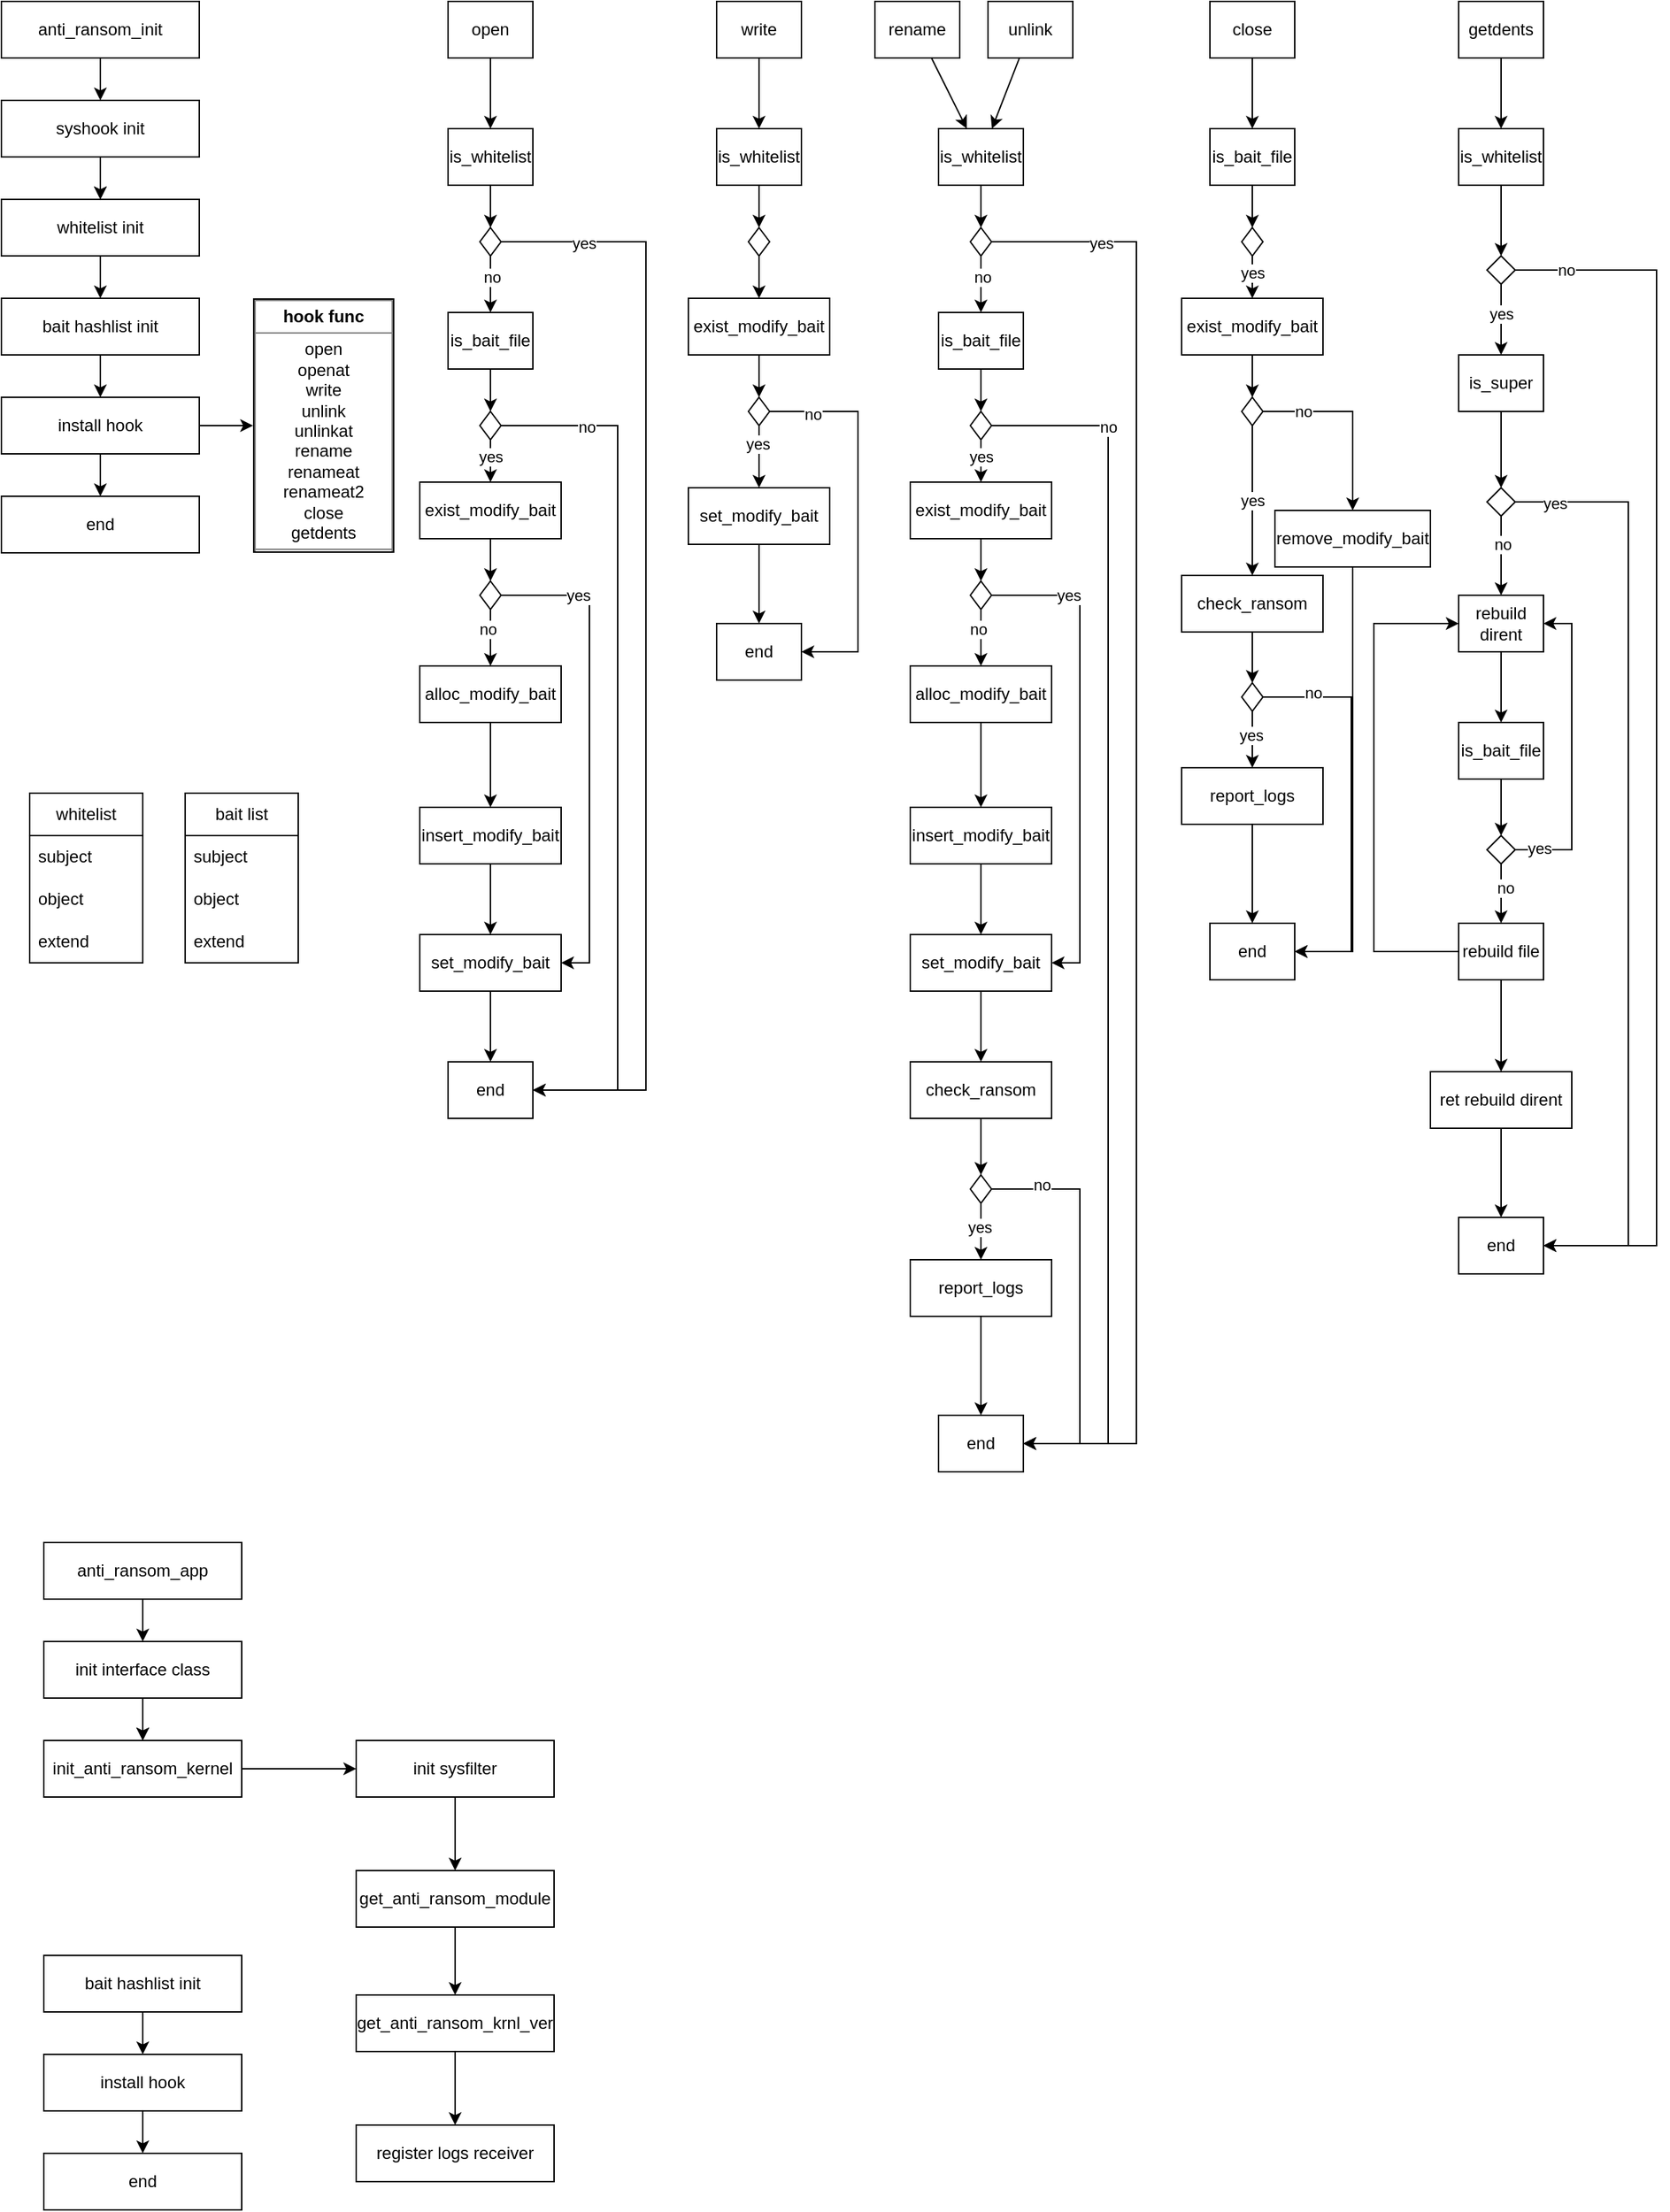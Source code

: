 <mxfile version="23.1.5" type="github">
  <diagram id="prtHgNgQTEPvFCAcTncT" name="Page-1">
    <mxGraphModel dx="640" dy="743" grid="1" gridSize="10" guides="1" tooltips="1" connect="1" arrows="1" fold="1" page="1" pageScale="1" pageWidth="1169" pageHeight="827" background="none" math="0" shadow="0">
      <root>
        <mxCell id="0" />
        <mxCell id="1" parent="0" />
        <mxCell id="Nv_zGMJmzMav14E17f1a-2" value="whitelist" style="swimlane;fontStyle=0;childLayout=stackLayout;horizontal=1;startSize=30;horizontalStack=0;resizeParent=1;resizeParentMax=0;resizeLast=0;collapsible=1;marginBottom=0;whiteSpace=wrap;html=1;" parent="1" vertex="1">
          <mxGeometry x="39" y="590" width="80" height="120" as="geometry" />
        </mxCell>
        <mxCell id="Nv_zGMJmzMav14E17f1a-3" value="subject" style="text;strokeColor=none;fillColor=none;align=left;verticalAlign=middle;spacingLeft=4;spacingRight=4;overflow=hidden;points=[[0,0.5],[1,0.5]];portConstraint=eastwest;rotatable=0;whiteSpace=wrap;html=1;" parent="Nv_zGMJmzMav14E17f1a-2" vertex="1">
          <mxGeometry y="30" width="80" height="30" as="geometry" />
        </mxCell>
        <mxCell id="Nv_zGMJmzMav14E17f1a-4" value="object" style="text;strokeColor=none;fillColor=none;align=left;verticalAlign=middle;spacingLeft=4;spacingRight=4;overflow=hidden;points=[[0,0.5],[1,0.5]];portConstraint=eastwest;rotatable=0;whiteSpace=wrap;html=1;" parent="Nv_zGMJmzMav14E17f1a-2" vertex="1">
          <mxGeometry y="60" width="80" height="30" as="geometry" />
        </mxCell>
        <mxCell id="Nv_zGMJmzMav14E17f1a-5" value="extend" style="text;strokeColor=none;fillColor=none;align=left;verticalAlign=middle;spacingLeft=4;spacingRight=4;overflow=hidden;points=[[0,0.5],[1,0.5]];portConstraint=eastwest;rotatable=0;whiteSpace=wrap;html=1;" parent="Nv_zGMJmzMav14E17f1a-2" vertex="1">
          <mxGeometry y="90" width="80" height="30" as="geometry" />
        </mxCell>
        <mxCell id="Nv_zGMJmzMav14E17f1a-29" value="" style="edgeStyle=orthogonalEdgeStyle;rounded=0;orthogonalLoop=1;jettySize=auto;html=1;" parent="1" source="Nv_zGMJmzMav14E17f1a-17" target="Nv_zGMJmzMav14E17f1a-18" edge="1">
          <mxGeometry relative="1" as="geometry" />
        </mxCell>
        <mxCell id="Nv_zGMJmzMav14E17f1a-6" value="anti_ransom_init" style="rounded=0;whiteSpace=wrap;html=1;" parent="1" vertex="1">
          <mxGeometry x="19" y="30" width="140" height="40" as="geometry" />
        </mxCell>
        <mxCell id="Nv_zGMJmzMav14E17f1a-16" value="" style="edgeStyle=orthogonalEdgeStyle;rounded=0;orthogonalLoop=1;jettySize=auto;html=1;exitX=0.5;exitY=1;exitDx=0;exitDy=0;" parent="1" source="Nv_zGMJmzMav14E17f1a-18" target="Nv_zGMJmzMav14E17f1a-15" edge="1">
          <mxGeometry relative="1" as="geometry">
            <mxPoint x="89" y="230" as="sourcePoint" />
            <mxPoint x="89" y="300" as="targetPoint" />
            <Array as="points" />
          </mxGeometry>
        </mxCell>
        <mxCell id="Nv_zGMJmzMav14E17f1a-25" value="" style="edgeStyle=orthogonalEdgeStyle;rounded=0;orthogonalLoop=1;jettySize=auto;html=1;" parent="1" source="Nv_zGMJmzMav14E17f1a-15" target="Nv_zGMJmzMav14E17f1a-24" edge="1">
          <mxGeometry relative="1" as="geometry" />
        </mxCell>
        <mxCell id="Nv_zGMJmzMav14E17f1a-15" value="bait hashlist init" style="rounded=0;whiteSpace=wrap;html=1;" parent="1" vertex="1">
          <mxGeometry x="19" y="240" width="140" height="40" as="geometry" />
        </mxCell>
        <mxCell id="Nv_zGMJmzMav14E17f1a-27" value="" style="edgeStyle=orthogonalEdgeStyle;rounded=0;orthogonalLoop=1;jettySize=auto;html=1;" parent="1" source="Nv_zGMJmzMav14E17f1a-17" target="Nv_zGMJmzMav14E17f1a-18" edge="1">
          <mxGeometry relative="1" as="geometry" />
        </mxCell>
        <mxCell id="Nv_zGMJmzMav14E17f1a-18" value="whitelist init" style="rounded=0;whiteSpace=wrap;html=1;" parent="1" vertex="1">
          <mxGeometry x="19" y="170" width="140" height="40" as="geometry" />
        </mxCell>
        <mxCell id="Nv_zGMJmzMav14E17f1a-19" value="end" style="rounded=0;whiteSpace=wrap;html=1;" parent="1" vertex="1">
          <mxGeometry x="19" y="380" width="140" height="40" as="geometry" />
        </mxCell>
        <mxCell id="Nv_zGMJmzMav14E17f1a-31" value="" style="edgeStyle=orthogonalEdgeStyle;rounded=0;orthogonalLoop=1;jettySize=auto;html=1;" parent="1" source="Nv_zGMJmzMav14E17f1a-24" target="Nv_zGMJmzMav14E17f1a-19" edge="1">
          <mxGeometry relative="1" as="geometry" />
        </mxCell>
        <mxCell id="Nv_zGMJmzMav14E17f1a-51" value="" style="edgeStyle=orthogonalEdgeStyle;rounded=0;orthogonalLoop=1;jettySize=auto;html=1;" parent="1" source="Nv_zGMJmzMav14E17f1a-24" target="Nv_zGMJmzMav14E17f1a-47" edge="1">
          <mxGeometry relative="1" as="geometry" />
        </mxCell>
        <mxCell id="Nv_zGMJmzMav14E17f1a-24" value="install hook" style="rounded=0;whiteSpace=wrap;html=1;" parent="1" vertex="1">
          <mxGeometry x="19" y="310" width="140" height="40" as="geometry" />
        </mxCell>
        <mxCell id="Nv_zGMJmzMav14E17f1a-30" value="" style="edgeStyle=orthogonalEdgeStyle;rounded=0;orthogonalLoop=1;jettySize=auto;html=1;" parent="1" source="Nv_zGMJmzMav14E17f1a-6" target="Nv_zGMJmzMav14E17f1a-17" edge="1">
          <mxGeometry relative="1" as="geometry">
            <mxPoint x="89" y="70" as="sourcePoint" />
            <mxPoint x="89" y="170" as="targetPoint" />
          </mxGeometry>
        </mxCell>
        <mxCell id="Nv_zGMJmzMav14E17f1a-17" value="syshook init" style="rounded=0;whiteSpace=wrap;html=1;" parent="1" vertex="1">
          <mxGeometry x="19" y="100" width="140" height="40" as="geometry" />
        </mxCell>
        <mxCell id="Nv_zGMJmzMav14E17f1a-47" value="&lt;table border=&quot;1&quot; width=&quot;100%&quot; height=&quot;100%&quot; cellpadding=&quot;4&quot; style=&quot;width:100%;height:100%;border-collapse:collapse;&quot;&gt;&lt;tbody&gt;&lt;tr&gt;&lt;th align=&quot;center&quot;&gt;&lt;b&gt;hook func&lt;/b&gt;&lt;/th&gt;&lt;/tr&gt;&lt;tr&gt;&lt;td align=&quot;center&quot;&gt;open&lt;br&gt;openat&lt;br&gt;write&lt;br&gt;unlink&lt;br&gt;unlinkat&lt;br&gt;rename&lt;br&gt;renameat&lt;br&gt;renameat2&lt;br&gt;close&lt;br&gt;getdents&lt;/td&gt;&lt;/tr&gt;&lt;tr&gt;&lt;td align=&quot;center&quot;&gt;&lt;br&gt;&lt;/td&gt;&lt;/tr&gt;&lt;/tbody&gt;&lt;/table&gt;" style="text;html=1;whiteSpace=wrap;strokeColor=none;fillColor=none;overflow=fill;labelBorderColor=default;" parent="1" vertex="1">
          <mxGeometry x="197" y="240" width="100" height="180" as="geometry" />
        </mxCell>
        <mxCell id="Nv_zGMJmzMav14E17f1a-54" value="bait list" style="swimlane;fontStyle=0;childLayout=stackLayout;horizontal=1;startSize=30;horizontalStack=0;resizeParent=1;resizeParentMax=0;resizeLast=0;collapsible=1;marginBottom=0;whiteSpace=wrap;html=1;" parent="1" vertex="1">
          <mxGeometry x="149" y="590" width="80" height="120" as="geometry" />
        </mxCell>
        <mxCell id="Nv_zGMJmzMav14E17f1a-55" value="subject" style="text;strokeColor=none;fillColor=none;align=left;verticalAlign=middle;spacingLeft=4;spacingRight=4;overflow=hidden;points=[[0,0.5],[1,0.5]];portConstraint=eastwest;rotatable=0;whiteSpace=wrap;html=1;" parent="Nv_zGMJmzMav14E17f1a-54" vertex="1">
          <mxGeometry y="30" width="80" height="30" as="geometry" />
        </mxCell>
        <mxCell id="Nv_zGMJmzMav14E17f1a-56" value="object" style="text;strokeColor=none;fillColor=none;align=left;verticalAlign=middle;spacingLeft=4;spacingRight=4;overflow=hidden;points=[[0,0.5],[1,0.5]];portConstraint=eastwest;rotatable=0;whiteSpace=wrap;html=1;" parent="Nv_zGMJmzMav14E17f1a-54" vertex="1">
          <mxGeometry y="60" width="80" height="30" as="geometry" />
        </mxCell>
        <mxCell id="Nv_zGMJmzMav14E17f1a-57" value="extend" style="text;strokeColor=none;fillColor=none;align=left;verticalAlign=middle;spacingLeft=4;spacingRight=4;overflow=hidden;points=[[0,0.5],[1,0.5]];portConstraint=eastwest;rotatable=0;whiteSpace=wrap;html=1;" parent="Nv_zGMJmzMav14E17f1a-54" vertex="1">
          <mxGeometry y="90" width="80" height="30" as="geometry" />
        </mxCell>
        <mxCell id="cdsVnlFEJzLSIqNLkMDZ-12" value="" style="rounded=0;orthogonalLoop=1;jettySize=auto;html=1;exitX=0.5;exitY=1;exitDx=0;exitDy=0;entryX=0.5;entryY=0;entryDx=0;entryDy=0;" edge="1" parent="1" source="Nv_zGMJmzMav14E17f1a-58" target="cdsVnlFEJzLSIqNLkMDZ-7">
          <mxGeometry relative="1" as="geometry">
            <mxPoint x="235" y="105" as="sourcePoint" />
            <mxPoint x="285" y="175" as="targetPoint" />
          </mxGeometry>
        </mxCell>
        <mxCell id="Nv_zGMJmzMav14E17f1a-58" value="open" style="rounded=0;whiteSpace=wrap;html=1;" parent="1" vertex="1">
          <mxGeometry x="335" y="30" width="60" height="40" as="geometry" />
        </mxCell>
        <mxCell id="cdsVnlFEJzLSIqNLkMDZ-95" value="" style="rounded=0;orthogonalLoop=1;jettySize=auto;html=1;" edge="1" parent="1" source="cdsVnlFEJzLSIqNLkMDZ-1" target="cdsVnlFEJzLSIqNLkMDZ-68">
          <mxGeometry relative="1" as="geometry" />
        </mxCell>
        <mxCell id="cdsVnlFEJzLSIqNLkMDZ-1" value="rename" style="rounded=0;whiteSpace=wrap;html=1;" vertex="1" parent="1">
          <mxGeometry x="637" y="30" width="60" height="40" as="geometry" />
        </mxCell>
        <mxCell id="cdsVnlFEJzLSIqNLkMDZ-96" value="" style="rounded=0;orthogonalLoop=1;jettySize=auto;html=1;" edge="1" parent="1" source="cdsVnlFEJzLSIqNLkMDZ-2" target="cdsVnlFEJzLSIqNLkMDZ-68">
          <mxGeometry relative="1" as="geometry" />
        </mxCell>
        <mxCell id="cdsVnlFEJzLSIqNLkMDZ-2" value="unlink" style="rounded=0;whiteSpace=wrap;html=1;" vertex="1" parent="1">
          <mxGeometry x="717" y="30" width="60" height="40" as="geometry" />
        </mxCell>
        <mxCell id="cdsVnlFEJzLSIqNLkMDZ-45" value="" style="edgeStyle=orthogonalEdgeStyle;rounded=0;orthogonalLoop=1;jettySize=auto;html=1;" edge="1" parent="1" source="cdsVnlFEJzLSIqNLkMDZ-3" target="cdsVnlFEJzLSIqNLkMDZ-44">
          <mxGeometry relative="1" as="geometry" />
        </mxCell>
        <mxCell id="cdsVnlFEJzLSIqNLkMDZ-3" value="write" style="rounded=0;whiteSpace=wrap;html=1;" vertex="1" parent="1">
          <mxGeometry x="525" y="30" width="60" height="40" as="geometry" />
        </mxCell>
        <mxCell id="cdsVnlFEJzLSIqNLkMDZ-139" value="" style="edgeStyle=orthogonalEdgeStyle;rounded=0;orthogonalLoop=1;jettySize=auto;html=1;" edge="1" parent="1" source="cdsVnlFEJzLSIqNLkMDZ-4" target="cdsVnlFEJzLSIqNLkMDZ-110">
          <mxGeometry relative="1" as="geometry" />
        </mxCell>
        <mxCell id="cdsVnlFEJzLSIqNLkMDZ-4" value="close" style="rounded=0;whiteSpace=wrap;html=1;" vertex="1" parent="1">
          <mxGeometry x="874" y="30" width="60" height="40" as="geometry" />
        </mxCell>
        <mxCell id="cdsVnlFEJzLSIqNLkMDZ-146" value="" style="edgeStyle=orthogonalEdgeStyle;rounded=0;orthogonalLoop=1;jettySize=auto;html=1;" edge="1" parent="1" source="cdsVnlFEJzLSIqNLkMDZ-5" target="cdsVnlFEJzLSIqNLkMDZ-145">
          <mxGeometry relative="1" as="geometry" />
        </mxCell>
        <mxCell id="cdsVnlFEJzLSIqNLkMDZ-5" value="getdents" style="rounded=0;whiteSpace=wrap;html=1;" vertex="1" parent="1">
          <mxGeometry x="1050" y="30" width="60" height="40" as="geometry" />
        </mxCell>
        <mxCell id="cdsVnlFEJzLSIqNLkMDZ-13" value="" style="edgeStyle=orthogonalEdgeStyle;rounded=0;orthogonalLoop=1;jettySize=auto;html=1;" edge="1" parent="1" source="cdsVnlFEJzLSIqNLkMDZ-7" target="cdsVnlFEJzLSIqNLkMDZ-8">
          <mxGeometry relative="1" as="geometry" />
        </mxCell>
        <mxCell id="cdsVnlFEJzLSIqNLkMDZ-7" value="is_whitelist" style="rounded=0;whiteSpace=wrap;html=1;" vertex="1" parent="1">
          <mxGeometry x="335" y="120" width="60" height="40" as="geometry" />
        </mxCell>
        <mxCell id="cdsVnlFEJzLSIqNLkMDZ-15" value="" style="edgeStyle=orthogonalEdgeStyle;rounded=0;orthogonalLoop=1;jettySize=auto;html=1;" edge="1" parent="1" source="cdsVnlFEJzLSIqNLkMDZ-8" target="cdsVnlFEJzLSIqNLkMDZ-14">
          <mxGeometry relative="1" as="geometry" />
        </mxCell>
        <mxCell id="cdsVnlFEJzLSIqNLkMDZ-16" value="no" style="edgeLabel;html=1;align=center;verticalAlign=middle;resizable=0;points=[];" vertex="1" connectable="0" parent="cdsVnlFEJzLSIqNLkMDZ-15">
          <mxGeometry x="-0.24" y="1" relative="1" as="geometry">
            <mxPoint as="offset" />
          </mxGeometry>
        </mxCell>
        <mxCell id="cdsVnlFEJzLSIqNLkMDZ-21" value="" style="edgeStyle=orthogonalEdgeStyle;rounded=0;orthogonalLoop=1;jettySize=auto;html=1;entryX=1;entryY=0.5;entryDx=0;entryDy=0;" edge="1" parent="1" target="cdsVnlFEJzLSIqNLkMDZ-19">
          <mxGeometry relative="1" as="geometry">
            <mxPoint x="372.5" y="200" as="sourcePoint" />
            <mxPoint x="392.5" y="610" as="targetPoint" />
            <Array as="points">
              <mxPoint x="475" y="200" />
              <mxPoint x="475" y="800" />
            </Array>
          </mxGeometry>
        </mxCell>
        <mxCell id="cdsVnlFEJzLSIqNLkMDZ-22" value="yes" style="edgeLabel;html=1;align=center;verticalAlign=middle;resizable=0;points=[];" vertex="1" connectable="0" parent="cdsVnlFEJzLSIqNLkMDZ-21">
          <mxGeometry x="-0.853" y="-1" relative="1" as="geometry">
            <mxPoint x="1" as="offset" />
          </mxGeometry>
        </mxCell>
        <mxCell id="cdsVnlFEJzLSIqNLkMDZ-8" value="" style="rhombus;whiteSpace=wrap;html=1;" vertex="1" parent="1">
          <mxGeometry x="357.5" y="190" width="15" height="20" as="geometry" />
        </mxCell>
        <mxCell id="cdsVnlFEJzLSIqNLkMDZ-24" value="" style="edgeStyle=orthogonalEdgeStyle;rounded=0;orthogonalLoop=1;jettySize=auto;html=1;" edge="1" parent="1" source="cdsVnlFEJzLSIqNLkMDZ-14" target="cdsVnlFEJzLSIqNLkMDZ-23">
          <mxGeometry relative="1" as="geometry" />
        </mxCell>
        <mxCell id="cdsVnlFEJzLSIqNLkMDZ-14" value="is_bait_file" style="rounded=0;whiteSpace=wrap;html=1;" vertex="1" parent="1">
          <mxGeometry x="335" y="250" width="60" height="40" as="geometry" />
        </mxCell>
        <mxCell id="cdsVnlFEJzLSIqNLkMDZ-30" value="" style="edgeStyle=orthogonalEdgeStyle;rounded=0;orthogonalLoop=1;jettySize=auto;html=1;" edge="1" parent="1" source="cdsVnlFEJzLSIqNLkMDZ-17" target="cdsVnlFEJzLSIqNLkMDZ-29">
          <mxGeometry relative="1" as="geometry" />
        </mxCell>
        <mxCell id="cdsVnlFEJzLSIqNLkMDZ-17" value="exist_modify_bait" style="rounded=0;whiteSpace=wrap;html=1;" vertex="1" parent="1">
          <mxGeometry x="315" y="370" width="100" height="40" as="geometry" />
        </mxCell>
        <mxCell id="cdsVnlFEJzLSIqNLkMDZ-37" value="" style="edgeStyle=orthogonalEdgeStyle;rounded=0;orthogonalLoop=1;jettySize=auto;html=1;" edge="1" parent="1" source="cdsVnlFEJzLSIqNLkMDZ-18" target="cdsVnlFEJzLSIqNLkMDZ-36">
          <mxGeometry relative="1" as="geometry" />
        </mxCell>
        <mxCell id="cdsVnlFEJzLSIqNLkMDZ-18" value="alloc_modify_bait" style="rounded=0;whiteSpace=wrap;html=1;" vertex="1" parent="1">
          <mxGeometry x="315" y="500" width="100" height="40" as="geometry" />
        </mxCell>
        <mxCell id="cdsVnlFEJzLSIqNLkMDZ-19" value="end" style="rounded=0;whiteSpace=wrap;html=1;" vertex="1" parent="1">
          <mxGeometry x="335" y="780" width="60" height="40" as="geometry" />
        </mxCell>
        <mxCell id="cdsVnlFEJzLSIqNLkMDZ-25" value="" style="edgeStyle=orthogonalEdgeStyle;rounded=0;orthogonalLoop=1;jettySize=auto;html=1;" edge="1" parent="1" source="cdsVnlFEJzLSIqNLkMDZ-23" target="cdsVnlFEJzLSIqNLkMDZ-17">
          <mxGeometry relative="1" as="geometry" />
        </mxCell>
        <mxCell id="cdsVnlFEJzLSIqNLkMDZ-26" value="yes" style="edgeLabel;html=1;align=center;verticalAlign=middle;resizable=0;points=[];" vertex="1" connectable="0" parent="cdsVnlFEJzLSIqNLkMDZ-25">
          <mxGeometry x="0.28" relative="1" as="geometry">
            <mxPoint as="offset" />
          </mxGeometry>
        </mxCell>
        <mxCell id="cdsVnlFEJzLSIqNLkMDZ-27" style="edgeStyle=orthogonalEdgeStyle;rounded=0;orthogonalLoop=1;jettySize=auto;html=1;entryX=1;entryY=0.5;entryDx=0;entryDy=0;" edge="1" parent="1" source="cdsVnlFEJzLSIqNLkMDZ-23" target="cdsVnlFEJzLSIqNLkMDZ-19">
          <mxGeometry relative="1" as="geometry">
            <mxPoint x="455" y="570" as="targetPoint" />
            <Array as="points">
              <mxPoint x="455" y="330" />
              <mxPoint x="455" y="800" />
            </Array>
          </mxGeometry>
        </mxCell>
        <mxCell id="cdsVnlFEJzLSIqNLkMDZ-28" value="no" style="edgeLabel;html=1;align=center;verticalAlign=middle;resizable=0;points=[];" vertex="1" connectable="0" parent="cdsVnlFEJzLSIqNLkMDZ-27">
          <mxGeometry x="-0.808" y="-1" relative="1" as="geometry">
            <mxPoint x="1" as="offset" />
          </mxGeometry>
        </mxCell>
        <mxCell id="cdsVnlFEJzLSIqNLkMDZ-23" value="" style="rhombus;whiteSpace=wrap;html=1;" vertex="1" parent="1">
          <mxGeometry x="357.5" y="320" width="15" height="20" as="geometry" />
        </mxCell>
        <mxCell id="cdsVnlFEJzLSIqNLkMDZ-31" value="" style="edgeStyle=orthogonalEdgeStyle;rounded=0;orthogonalLoop=1;jettySize=auto;html=1;" edge="1" parent="1" source="cdsVnlFEJzLSIqNLkMDZ-29" target="cdsVnlFEJzLSIqNLkMDZ-18">
          <mxGeometry relative="1" as="geometry" />
        </mxCell>
        <mxCell id="cdsVnlFEJzLSIqNLkMDZ-33" value="no" style="edgeLabel;html=1;align=center;verticalAlign=middle;resizable=0;points=[];" vertex="1" connectable="0" parent="cdsVnlFEJzLSIqNLkMDZ-31">
          <mxGeometry x="-0.3" y="-2" relative="1" as="geometry">
            <mxPoint as="offset" />
          </mxGeometry>
        </mxCell>
        <mxCell id="cdsVnlFEJzLSIqNLkMDZ-32" style="edgeStyle=orthogonalEdgeStyle;rounded=0;orthogonalLoop=1;jettySize=auto;html=1;entryX=1;entryY=0.5;entryDx=0;entryDy=0;exitX=1;exitY=0.5;exitDx=0;exitDy=0;" edge="1" parent="1" source="cdsVnlFEJzLSIqNLkMDZ-29" target="cdsVnlFEJzLSIqNLkMDZ-39">
          <mxGeometry relative="1" as="geometry">
            <mxPoint x="435" y="420" as="sourcePoint" />
            <mxPoint x="457.5" y="770" as="targetPoint" />
            <Array as="points">
              <mxPoint x="435" y="450" />
              <mxPoint x="435" y="710" />
            </Array>
          </mxGeometry>
        </mxCell>
        <mxCell id="cdsVnlFEJzLSIqNLkMDZ-35" value="yes" style="edgeLabel;html=1;align=center;verticalAlign=middle;resizable=0;points=[];" vertex="1" connectable="0" parent="cdsVnlFEJzLSIqNLkMDZ-32">
          <mxGeometry x="-0.681" relative="1" as="geometry">
            <mxPoint as="offset" />
          </mxGeometry>
        </mxCell>
        <mxCell id="cdsVnlFEJzLSIqNLkMDZ-29" value="" style="rhombus;whiteSpace=wrap;html=1;" vertex="1" parent="1">
          <mxGeometry x="357.5" y="440" width="15" height="20" as="geometry" />
        </mxCell>
        <mxCell id="cdsVnlFEJzLSIqNLkMDZ-40" value="" style="edgeStyle=orthogonalEdgeStyle;rounded=0;orthogonalLoop=1;jettySize=auto;html=1;" edge="1" parent="1" source="cdsVnlFEJzLSIqNLkMDZ-36" target="cdsVnlFEJzLSIqNLkMDZ-39">
          <mxGeometry relative="1" as="geometry" />
        </mxCell>
        <mxCell id="cdsVnlFEJzLSIqNLkMDZ-36" value="insert_modify_bait" style="rounded=0;whiteSpace=wrap;html=1;" vertex="1" parent="1">
          <mxGeometry x="315" y="600" width="100" height="40" as="geometry" />
        </mxCell>
        <mxCell id="cdsVnlFEJzLSIqNLkMDZ-41" value="" style="edgeStyle=orthogonalEdgeStyle;rounded=0;orthogonalLoop=1;jettySize=auto;html=1;" edge="1" parent="1" source="cdsVnlFEJzLSIqNLkMDZ-39" target="cdsVnlFEJzLSIqNLkMDZ-19">
          <mxGeometry relative="1" as="geometry" />
        </mxCell>
        <mxCell id="cdsVnlFEJzLSIqNLkMDZ-39" value="set_modify_bait" style="rounded=0;whiteSpace=wrap;html=1;" vertex="1" parent="1">
          <mxGeometry x="315" y="690" width="100" height="40" as="geometry" />
        </mxCell>
        <mxCell id="cdsVnlFEJzLSIqNLkMDZ-48" value="" style="edgeStyle=orthogonalEdgeStyle;rounded=0;orthogonalLoop=1;jettySize=auto;html=1;" edge="1" parent="1" source="cdsVnlFEJzLSIqNLkMDZ-44" target="cdsVnlFEJzLSIqNLkMDZ-46">
          <mxGeometry relative="1" as="geometry" />
        </mxCell>
        <mxCell id="cdsVnlFEJzLSIqNLkMDZ-44" value="is_whitelist" style="rounded=0;whiteSpace=wrap;html=1;" vertex="1" parent="1">
          <mxGeometry x="525" y="120" width="60" height="40" as="geometry" />
        </mxCell>
        <mxCell id="cdsVnlFEJzLSIqNLkMDZ-50" value="" style="edgeStyle=orthogonalEdgeStyle;rounded=0;orthogonalLoop=1;jettySize=auto;html=1;" edge="1" parent="1" source="cdsVnlFEJzLSIqNLkMDZ-46" target="cdsVnlFEJzLSIqNLkMDZ-49">
          <mxGeometry relative="1" as="geometry" />
        </mxCell>
        <mxCell id="cdsVnlFEJzLSIqNLkMDZ-46" value="" style="rhombus;whiteSpace=wrap;html=1;" vertex="1" parent="1">
          <mxGeometry x="547.5" y="190" width="15" height="20" as="geometry" />
        </mxCell>
        <mxCell id="cdsVnlFEJzLSIqNLkMDZ-54" value="" style="edgeStyle=orthogonalEdgeStyle;rounded=0;orthogonalLoop=1;jettySize=auto;html=1;" edge="1" parent="1" source="cdsVnlFEJzLSIqNLkMDZ-49" target="cdsVnlFEJzLSIqNLkMDZ-53">
          <mxGeometry relative="1" as="geometry" />
        </mxCell>
        <mxCell id="cdsVnlFEJzLSIqNLkMDZ-49" value="exist_modify_bait" style="rounded=0;whiteSpace=wrap;html=1;" vertex="1" parent="1">
          <mxGeometry x="505" y="240" width="100" height="40" as="geometry" />
        </mxCell>
        <mxCell id="cdsVnlFEJzLSIqNLkMDZ-64" value="" style="edgeStyle=orthogonalEdgeStyle;rounded=0;orthogonalLoop=1;jettySize=auto;html=1;" edge="1" parent="1" source="cdsVnlFEJzLSIqNLkMDZ-51" target="cdsVnlFEJzLSIqNLkMDZ-52">
          <mxGeometry relative="1" as="geometry" />
        </mxCell>
        <mxCell id="cdsVnlFEJzLSIqNLkMDZ-51" value="set_modify_bait" style="rounded=0;whiteSpace=wrap;html=1;" vertex="1" parent="1">
          <mxGeometry x="505" y="374" width="100" height="40" as="geometry" />
        </mxCell>
        <mxCell id="cdsVnlFEJzLSIqNLkMDZ-52" value="end" style="rounded=0;whiteSpace=wrap;html=1;" vertex="1" parent="1">
          <mxGeometry x="525" y="470" width="60" height="40" as="geometry" />
        </mxCell>
        <mxCell id="cdsVnlFEJzLSIqNLkMDZ-60" value="" style="edgeStyle=orthogonalEdgeStyle;rounded=0;orthogonalLoop=1;jettySize=auto;html=1;" edge="1" parent="1" source="cdsVnlFEJzLSIqNLkMDZ-53" target="cdsVnlFEJzLSIqNLkMDZ-51">
          <mxGeometry relative="1" as="geometry" />
        </mxCell>
        <mxCell id="cdsVnlFEJzLSIqNLkMDZ-61" value="yes" style="edgeLabel;html=1;align=center;verticalAlign=middle;resizable=0;points=[];" vertex="1" connectable="0" parent="cdsVnlFEJzLSIqNLkMDZ-60">
          <mxGeometry x="-0.409" y="-1" relative="1" as="geometry">
            <mxPoint as="offset" />
          </mxGeometry>
        </mxCell>
        <mxCell id="cdsVnlFEJzLSIqNLkMDZ-62" style="edgeStyle=orthogonalEdgeStyle;rounded=0;orthogonalLoop=1;jettySize=auto;html=1;entryX=1;entryY=0.5;entryDx=0;entryDy=0;" edge="1" parent="1" source="cdsVnlFEJzLSIqNLkMDZ-53" target="cdsVnlFEJzLSIqNLkMDZ-52">
          <mxGeometry relative="1" as="geometry">
            <Array as="points">
              <mxPoint x="625" y="320" />
              <mxPoint x="625" y="490" />
            </Array>
          </mxGeometry>
        </mxCell>
        <mxCell id="cdsVnlFEJzLSIqNLkMDZ-63" value="no" style="edgeLabel;html=1;align=center;verticalAlign=middle;resizable=0;points=[];" vertex="1" connectable="0" parent="cdsVnlFEJzLSIqNLkMDZ-62">
          <mxGeometry x="-0.776" y="-2" relative="1" as="geometry">
            <mxPoint as="offset" />
          </mxGeometry>
        </mxCell>
        <mxCell id="cdsVnlFEJzLSIqNLkMDZ-53" value="" style="rhombus;whiteSpace=wrap;html=1;" vertex="1" parent="1">
          <mxGeometry x="547.5" y="310" width="15" height="20" as="geometry" />
        </mxCell>
        <mxCell id="cdsVnlFEJzLSIqNLkMDZ-67" value="" style="edgeStyle=orthogonalEdgeStyle;rounded=0;orthogonalLoop=1;jettySize=auto;html=1;" edge="1" parent="1" source="cdsVnlFEJzLSIqNLkMDZ-68" target="cdsVnlFEJzLSIqNLkMDZ-73">
          <mxGeometry relative="1" as="geometry" />
        </mxCell>
        <mxCell id="cdsVnlFEJzLSIqNLkMDZ-68" value="is_whitelist" style="rounded=0;whiteSpace=wrap;html=1;" vertex="1" parent="1">
          <mxGeometry x="682" y="120" width="60" height="40" as="geometry" />
        </mxCell>
        <mxCell id="cdsVnlFEJzLSIqNLkMDZ-69" value="" style="edgeStyle=orthogonalEdgeStyle;rounded=0;orthogonalLoop=1;jettySize=auto;html=1;" edge="1" parent="1" source="cdsVnlFEJzLSIqNLkMDZ-73" target="cdsVnlFEJzLSIqNLkMDZ-75">
          <mxGeometry relative="1" as="geometry" />
        </mxCell>
        <mxCell id="cdsVnlFEJzLSIqNLkMDZ-70" value="no" style="edgeLabel;html=1;align=center;verticalAlign=middle;resizable=0;points=[];" vertex="1" connectable="0" parent="cdsVnlFEJzLSIqNLkMDZ-69">
          <mxGeometry x="-0.24" y="1" relative="1" as="geometry">
            <mxPoint as="offset" />
          </mxGeometry>
        </mxCell>
        <mxCell id="cdsVnlFEJzLSIqNLkMDZ-71" value="" style="edgeStyle=orthogonalEdgeStyle;rounded=0;orthogonalLoop=1;jettySize=auto;html=1;entryX=1;entryY=0.5;entryDx=0;entryDy=0;" edge="1" parent="1" target="cdsVnlFEJzLSIqNLkMDZ-80">
          <mxGeometry relative="1" as="geometry">
            <mxPoint x="719.5" y="200" as="sourcePoint" />
            <mxPoint x="739.5" y="610" as="targetPoint" />
            <Array as="points">
              <mxPoint x="822" y="200" />
              <mxPoint x="822" y="1050" />
            </Array>
          </mxGeometry>
        </mxCell>
        <mxCell id="cdsVnlFEJzLSIqNLkMDZ-72" value="yes" style="edgeLabel;html=1;align=center;verticalAlign=middle;resizable=0;points=[];" vertex="1" connectable="0" parent="cdsVnlFEJzLSIqNLkMDZ-71">
          <mxGeometry x="-0.853" y="-1" relative="1" as="geometry">
            <mxPoint x="1" as="offset" />
          </mxGeometry>
        </mxCell>
        <mxCell id="cdsVnlFEJzLSIqNLkMDZ-73" value="" style="rhombus;whiteSpace=wrap;html=1;" vertex="1" parent="1">
          <mxGeometry x="704.5" y="190" width="15" height="20" as="geometry" />
        </mxCell>
        <mxCell id="cdsVnlFEJzLSIqNLkMDZ-74" value="" style="edgeStyle=orthogonalEdgeStyle;rounded=0;orthogonalLoop=1;jettySize=auto;html=1;" edge="1" parent="1" source="cdsVnlFEJzLSIqNLkMDZ-75" target="cdsVnlFEJzLSIqNLkMDZ-85">
          <mxGeometry relative="1" as="geometry" />
        </mxCell>
        <mxCell id="cdsVnlFEJzLSIqNLkMDZ-75" value="is_bait_file" style="rounded=0;whiteSpace=wrap;html=1;" vertex="1" parent="1">
          <mxGeometry x="682" y="250" width="60" height="40" as="geometry" />
        </mxCell>
        <mxCell id="cdsVnlFEJzLSIqNLkMDZ-76" value="" style="edgeStyle=orthogonalEdgeStyle;rounded=0;orthogonalLoop=1;jettySize=auto;html=1;" edge="1" parent="1" source="cdsVnlFEJzLSIqNLkMDZ-77" target="cdsVnlFEJzLSIqNLkMDZ-90">
          <mxGeometry relative="1" as="geometry" />
        </mxCell>
        <mxCell id="cdsVnlFEJzLSIqNLkMDZ-77" value="exist_modify_bait" style="rounded=0;whiteSpace=wrap;html=1;" vertex="1" parent="1">
          <mxGeometry x="662" y="370" width="100" height="40" as="geometry" />
        </mxCell>
        <mxCell id="cdsVnlFEJzLSIqNLkMDZ-78" value="" style="edgeStyle=orthogonalEdgeStyle;rounded=0;orthogonalLoop=1;jettySize=auto;html=1;" edge="1" parent="1" source="cdsVnlFEJzLSIqNLkMDZ-79" target="cdsVnlFEJzLSIqNLkMDZ-92">
          <mxGeometry relative="1" as="geometry" />
        </mxCell>
        <mxCell id="cdsVnlFEJzLSIqNLkMDZ-79" value="alloc_modify_bait" style="rounded=0;whiteSpace=wrap;html=1;" vertex="1" parent="1">
          <mxGeometry x="662" y="500" width="100" height="40" as="geometry" />
        </mxCell>
        <mxCell id="cdsVnlFEJzLSIqNLkMDZ-80" value="end" style="rounded=0;whiteSpace=wrap;html=1;" vertex="1" parent="1">
          <mxGeometry x="682" y="1030" width="60" height="40" as="geometry" />
        </mxCell>
        <mxCell id="cdsVnlFEJzLSIqNLkMDZ-81" value="" style="edgeStyle=orthogonalEdgeStyle;rounded=0;orthogonalLoop=1;jettySize=auto;html=1;" edge="1" parent="1" source="cdsVnlFEJzLSIqNLkMDZ-85" target="cdsVnlFEJzLSIqNLkMDZ-77">
          <mxGeometry relative="1" as="geometry" />
        </mxCell>
        <mxCell id="cdsVnlFEJzLSIqNLkMDZ-82" value="yes" style="edgeLabel;html=1;align=center;verticalAlign=middle;resizable=0;points=[];" vertex="1" connectable="0" parent="cdsVnlFEJzLSIqNLkMDZ-81">
          <mxGeometry x="0.28" relative="1" as="geometry">
            <mxPoint as="offset" />
          </mxGeometry>
        </mxCell>
        <mxCell id="cdsVnlFEJzLSIqNLkMDZ-83" style="edgeStyle=orthogonalEdgeStyle;rounded=0;orthogonalLoop=1;jettySize=auto;html=1;entryX=1;entryY=0.5;entryDx=0;entryDy=0;" edge="1" parent="1" source="cdsVnlFEJzLSIqNLkMDZ-85" target="cdsVnlFEJzLSIqNLkMDZ-80">
          <mxGeometry relative="1" as="geometry">
            <mxPoint x="802" y="570" as="targetPoint" />
            <Array as="points">
              <mxPoint x="802" y="330" />
              <mxPoint x="802" y="1050" />
            </Array>
          </mxGeometry>
        </mxCell>
        <mxCell id="cdsVnlFEJzLSIqNLkMDZ-84" value="no" style="edgeLabel;html=1;align=center;verticalAlign=middle;resizable=0;points=[];" vertex="1" connectable="0" parent="cdsVnlFEJzLSIqNLkMDZ-83">
          <mxGeometry x="-0.808" y="-1" relative="1" as="geometry">
            <mxPoint x="1" as="offset" />
          </mxGeometry>
        </mxCell>
        <mxCell id="cdsVnlFEJzLSIqNLkMDZ-85" value="" style="rhombus;whiteSpace=wrap;html=1;" vertex="1" parent="1">
          <mxGeometry x="704.5" y="320" width="15" height="20" as="geometry" />
        </mxCell>
        <mxCell id="cdsVnlFEJzLSIqNLkMDZ-86" value="" style="edgeStyle=orthogonalEdgeStyle;rounded=0;orthogonalLoop=1;jettySize=auto;html=1;" edge="1" parent="1" source="cdsVnlFEJzLSIqNLkMDZ-90" target="cdsVnlFEJzLSIqNLkMDZ-79">
          <mxGeometry relative="1" as="geometry" />
        </mxCell>
        <mxCell id="cdsVnlFEJzLSIqNLkMDZ-87" value="no" style="edgeLabel;html=1;align=center;verticalAlign=middle;resizable=0;points=[];" vertex="1" connectable="0" parent="cdsVnlFEJzLSIqNLkMDZ-86">
          <mxGeometry x="-0.3" y="-2" relative="1" as="geometry">
            <mxPoint as="offset" />
          </mxGeometry>
        </mxCell>
        <mxCell id="cdsVnlFEJzLSIqNLkMDZ-88" style="edgeStyle=orthogonalEdgeStyle;rounded=0;orthogonalLoop=1;jettySize=auto;html=1;entryX=1;entryY=0.5;entryDx=0;entryDy=0;exitX=1;exitY=0.5;exitDx=0;exitDy=0;" edge="1" parent="1" source="cdsVnlFEJzLSIqNLkMDZ-90" target="cdsVnlFEJzLSIqNLkMDZ-94">
          <mxGeometry relative="1" as="geometry">
            <mxPoint x="782" y="420" as="sourcePoint" />
            <mxPoint x="804.5" y="770" as="targetPoint" />
            <Array as="points">
              <mxPoint x="782" y="450" />
              <mxPoint x="782" y="710" />
            </Array>
          </mxGeometry>
        </mxCell>
        <mxCell id="cdsVnlFEJzLSIqNLkMDZ-89" value="yes" style="edgeLabel;html=1;align=center;verticalAlign=middle;resizable=0;points=[];" vertex="1" connectable="0" parent="cdsVnlFEJzLSIqNLkMDZ-88">
          <mxGeometry x="-0.681" relative="1" as="geometry">
            <mxPoint as="offset" />
          </mxGeometry>
        </mxCell>
        <mxCell id="cdsVnlFEJzLSIqNLkMDZ-90" value="" style="rhombus;whiteSpace=wrap;html=1;" vertex="1" parent="1">
          <mxGeometry x="704.5" y="440" width="15" height="20" as="geometry" />
        </mxCell>
        <mxCell id="cdsVnlFEJzLSIqNLkMDZ-91" value="" style="edgeStyle=orthogonalEdgeStyle;rounded=0;orthogonalLoop=1;jettySize=auto;html=1;" edge="1" parent="1" source="cdsVnlFEJzLSIqNLkMDZ-92" target="cdsVnlFEJzLSIqNLkMDZ-94">
          <mxGeometry relative="1" as="geometry" />
        </mxCell>
        <mxCell id="cdsVnlFEJzLSIqNLkMDZ-92" value="insert_modify_bait" style="rounded=0;whiteSpace=wrap;html=1;" vertex="1" parent="1">
          <mxGeometry x="662" y="600" width="100" height="40" as="geometry" />
        </mxCell>
        <mxCell id="cdsVnlFEJzLSIqNLkMDZ-98" value="" style="edgeStyle=orthogonalEdgeStyle;rounded=0;orthogonalLoop=1;jettySize=auto;html=1;" edge="1" parent="1" source="cdsVnlFEJzLSIqNLkMDZ-94" target="cdsVnlFEJzLSIqNLkMDZ-97">
          <mxGeometry relative="1" as="geometry" />
        </mxCell>
        <mxCell id="cdsVnlFEJzLSIqNLkMDZ-94" value="set_modify_bait" style="rounded=0;whiteSpace=wrap;html=1;" vertex="1" parent="1">
          <mxGeometry x="662" y="690" width="100" height="40" as="geometry" />
        </mxCell>
        <mxCell id="cdsVnlFEJzLSIqNLkMDZ-102" value="" style="edgeStyle=orthogonalEdgeStyle;rounded=0;orthogonalLoop=1;jettySize=auto;html=1;" edge="1" parent="1" source="cdsVnlFEJzLSIqNLkMDZ-97" target="cdsVnlFEJzLSIqNLkMDZ-100">
          <mxGeometry relative="1" as="geometry" />
        </mxCell>
        <mxCell id="cdsVnlFEJzLSIqNLkMDZ-97" value="check_ransom" style="rounded=0;whiteSpace=wrap;html=1;" vertex="1" parent="1">
          <mxGeometry x="662" y="780" width="100" height="40" as="geometry" />
        </mxCell>
        <mxCell id="cdsVnlFEJzLSIqNLkMDZ-108" value="" style="edgeStyle=orthogonalEdgeStyle;rounded=0;orthogonalLoop=1;jettySize=auto;html=1;" edge="1" parent="1" source="cdsVnlFEJzLSIqNLkMDZ-99" target="cdsVnlFEJzLSIqNLkMDZ-80">
          <mxGeometry relative="1" as="geometry" />
        </mxCell>
        <mxCell id="cdsVnlFEJzLSIqNLkMDZ-99" value="report_logs" style="rounded=0;whiteSpace=wrap;html=1;" vertex="1" parent="1">
          <mxGeometry x="662" y="920" width="100" height="40" as="geometry" />
        </mxCell>
        <mxCell id="cdsVnlFEJzLSIqNLkMDZ-104" value="" style="edgeStyle=orthogonalEdgeStyle;rounded=0;orthogonalLoop=1;jettySize=auto;html=1;" edge="1" parent="1" source="cdsVnlFEJzLSIqNLkMDZ-100" target="cdsVnlFEJzLSIqNLkMDZ-99">
          <mxGeometry relative="1" as="geometry" />
        </mxCell>
        <mxCell id="cdsVnlFEJzLSIqNLkMDZ-105" value="yes" style="edgeLabel;html=1;align=center;verticalAlign=middle;resizable=0;points=[];" vertex="1" connectable="0" parent="cdsVnlFEJzLSIqNLkMDZ-104">
          <mxGeometry x="-0.15" y="-1" relative="1" as="geometry">
            <mxPoint as="offset" />
          </mxGeometry>
        </mxCell>
        <mxCell id="cdsVnlFEJzLSIqNLkMDZ-106" style="edgeStyle=orthogonalEdgeStyle;rounded=0;orthogonalLoop=1;jettySize=auto;html=1;entryX=1;entryY=0.5;entryDx=0;entryDy=0;" edge="1" parent="1" source="cdsVnlFEJzLSIqNLkMDZ-100" target="cdsVnlFEJzLSIqNLkMDZ-80">
          <mxGeometry relative="1" as="geometry">
            <Array as="points">
              <mxPoint x="782" y="870" />
              <mxPoint x="782" y="1050" />
            </Array>
          </mxGeometry>
        </mxCell>
        <mxCell id="cdsVnlFEJzLSIqNLkMDZ-107" value="no" style="edgeLabel;html=1;align=center;verticalAlign=middle;resizable=0;points=[];" vertex="1" connectable="0" parent="cdsVnlFEJzLSIqNLkMDZ-106">
          <mxGeometry x="-0.756" y="3" relative="1" as="geometry">
            <mxPoint x="1" as="offset" />
          </mxGeometry>
        </mxCell>
        <mxCell id="cdsVnlFEJzLSIqNLkMDZ-100" value="" style="rhombus;whiteSpace=wrap;html=1;" vertex="1" parent="1">
          <mxGeometry x="704.5" y="860" width="15" height="20" as="geometry" />
        </mxCell>
        <mxCell id="cdsVnlFEJzLSIqNLkMDZ-109" value="" style="edgeStyle=orthogonalEdgeStyle;rounded=0;orthogonalLoop=1;jettySize=auto;html=1;" edge="1" parent="1" source="cdsVnlFEJzLSIqNLkMDZ-110" target="cdsVnlFEJzLSIqNLkMDZ-120">
          <mxGeometry relative="1" as="geometry" />
        </mxCell>
        <mxCell id="cdsVnlFEJzLSIqNLkMDZ-110" value="is_bait_file" style="rounded=0;whiteSpace=wrap;html=1;" vertex="1" parent="1">
          <mxGeometry x="874" y="120" width="60" height="40" as="geometry" />
        </mxCell>
        <mxCell id="cdsVnlFEJzLSIqNLkMDZ-111" value="" style="edgeStyle=orthogonalEdgeStyle;rounded=0;orthogonalLoop=1;jettySize=auto;html=1;" edge="1" parent="1" source="cdsVnlFEJzLSIqNLkMDZ-112" target="cdsVnlFEJzLSIqNLkMDZ-125">
          <mxGeometry relative="1" as="geometry" />
        </mxCell>
        <mxCell id="cdsVnlFEJzLSIqNLkMDZ-112" value="exist_modify_bait" style="rounded=0;whiteSpace=wrap;html=1;" vertex="1" parent="1">
          <mxGeometry x="854" y="240" width="100" height="40" as="geometry" />
        </mxCell>
        <mxCell id="cdsVnlFEJzLSIqNLkMDZ-115" value="end" style="rounded=0;whiteSpace=wrap;html=1;" vertex="1" parent="1">
          <mxGeometry x="874" y="682" width="60" height="40" as="geometry" />
        </mxCell>
        <mxCell id="cdsVnlFEJzLSIqNLkMDZ-116" value="" style="edgeStyle=orthogonalEdgeStyle;rounded=0;orthogonalLoop=1;jettySize=auto;html=1;" edge="1" parent="1" source="cdsVnlFEJzLSIqNLkMDZ-120" target="cdsVnlFEJzLSIqNLkMDZ-112">
          <mxGeometry relative="1" as="geometry" />
        </mxCell>
        <mxCell id="cdsVnlFEJzLSIqNLkMDZ-117" value="yes" style="edgeLabel;html=1;align=center;verticalAlign=middle;resizable=0;points=[];" vertex="1" connectable="0" parent="cdsVnlFEJzLSIqNLkMDZ-116">
          <mxGeometry x="0.28" relative="1" as="geometry">
            <mxPoint as="offset" />
          </mxGeometry>
        </mxCell>
        <mxCell id="cdsVnlFEJzLSIqNLkMDZ-120" value="" style="rhombus;whiteSpace=wrap;html=1;" vertex="1" parent="1">
          <mxGeometry x="896.5" y="190" width="15" height="20" as="geometry" />
        </mxCell>
        <mxCell id="cdsVnlFEJzLSIqNLkMDZ-121" value="yes" style="edgeStyle=orthogonalEdgeStyle;rounded=0;orthogonalLoop=1;jettySize=auto;html=1;entryX=0.5;entryY=0;entryDx=0;entryDy=0;" edge="1" parent="1" source="cdsVnlFEJzLSIqNLkMDZ-125" target="cdsVnlFEJzLSIqNLkMDZ-131">
          <mxGeometry relative="1" as="geometry">
            <mxPoint x="904" y="370" as="targetPoint" />
          </mxGeometry>
        </mxCell>
        <mxCell id="cdsVnlFEJzLSIqNLkMDZ-142" style="edgeStyle=orthogonalEdgeStyle;rounded=0;orthogonalLoop=1;jettySize=auto;html=1;entryX=0.5;entryY=0;entryDx=0;entryDy=0;" edge="1" parent="1" source="cdsVnlFEJzLSIqNLkMDZ-125" target="cdsVnlFEJzLSIqNLkMDZ-140">
          <mxGeometry relative="1" as="geometry" />
        </mxCell>
        <mxCell id="cdsVnlFEJzLSIqNLkMDZ-144" value="no" style="edgeLabel;html=1;align=center;verticalAlign=middle;resizable=0;points=[];" vertex="1" connectable="0" parent="cdsVnlFEJzLSIqNLkMDZ-142">
          <mxGeometry x="-0.573" relative="1" as="geometry">
            <mxPoint as="offset" />
          </mxGeometry>
        </mxCell>
        <mxCell id="cdsVnlFEJzLSIqNLkMDZ-125" value="" style="rhombus;whiteSpace=wrap;html=1;" vertex="1" parent="1">
          <mxGeometry x="896.5" y="310" width="15" height="20" as="geometry" />
        </mxCell>
        <mxCell id="cdsVnlFEJzLSIqNLkMDZ-130" value="" style="edgeStyle=orthogonalEdgeStyle;rounded=0;orthogonalLoop=1;jettySize=auto;html=1;" edge="1" parent="1" source="cdsVnlFEJzLSIqNLkMDZ-131" target="cdsVnlFEJzLSIqNLkMDZ-138">
          <mxGeometry relative="1" as="geometry" />
        </mxCell>
        <mxCell id="cdsVnlFEJzLSIqNLkMDZ-131" value="check_ransom" style="rounded=0;whiteSpace=wrap;html=1;" vertex="1" parent="1">
          <mxGeometry x="854" y="436" width="100" height="40" as="geometry" />
        </mxCell>
        <mxCell id="cdsVnlFEJzLSIqNLkMDZ-132" value="" style="edgeStyle=orthogonalEdgeStyle;rounded=0;orthogonalLoop=1;jettySize=auto;html=1;" edge="1" parent="1" source="cdsVnlFEJzLSIqNLkMDZ-133" target="cdsVnlFEJzLSIqNLkMDZ-115">
          <mxGeometry relative="1" as="geometry" />
        </mxCell>
        <mxCell id="cdsVnlFEJzLSIqNLkMDZ-133" value="report_logs" style="rounded=0;whiteSpace=wrap;html=1;" vertex="1" parent="1">
          <mxGeometry x="854" y="572" width="100" height="40" as="geometry" />
        </mxCell>
        <mxCell id="cdsVnlFEJzLSIqNLkMDZ-134" value="" style="edgeStyle=orthogonalEdgeStyle;rounded=0;orthogonalLoop=1;jettySize=auto;html=1;" edge="1" parent="1" source="cdsVnlFEJzLSIqNLkMDZ-138" target="cdsVnlFEJzLSIqNLkMDZ-133">
          <mxGeometry relative="1" as="geometry" />
        </mxCell>
        <mxCell id="cdsVnlFEJzLSIqNLkMDZ-135" value="yes" style="edgeLabel;html=1;align=center;verticalAlign=middle;resizable=0;points=[];" vertex="1" connectable="0" parent="cdsVnlFEJzLSIqNLkMDZ-134">
          <mxGeometry x="-0.15" y="-1" relative="1" as="geometry">
            <mxPoint as="offset" />
          </mxGeometry>
        </mxCell>
        <mxCell id="cdsVnlFEJzLSIqNLkMDZ-136" style="edgeStyle=orthogonalEdgeStyle;rounded=0;orthogonalLoop=1;jettySize=auto;html=1;entryX=1;entryY=0.5;entryDx=0;entryDy=0;" edge="1" parent="1" source="cdsVnlFEJzLSIqNLkMDZ-138" target="cdsVnlFEJzLSIqNLkMDZ-115">
          <mxGeometry relative="1" as="geometry">
            <Array as="points">
              <mxPoint x="974" y="522" />
              <mxPoint x="974" y="702" />
            </Array>
          </mxGeometry>
        </mxCell>
        <mxCell id="cdsVnlFEJzLSIqNLkMDZ-137" value="no" style="edgeLabel;html=1;align=center;verticalAlign=middle;resizable=0;points=[];" vertex="1" connectable="0" parent="cdsVnlFEJzLSIqNLkMDZ-136">
          <mxGeometry x="-0.756" y="3" relative="1" as="geometry">
            <mxPoint x="1" as="offset" />
          </mxGeometry>
        </mxCell>
        <mxCell id="cdsVnlFEJzLSIqNLkMDZ-138" value="" style="rhombus;whiteSpace=wrap;html=1;" vertex="1" parent="1">
          <mxGeometry x="896.5" y="512" width="15" height="20" as="geometry" />
        </mxCell>
        <mxCell id="cdsVnlFEJzLSIqNLkMDZ-143" style="edgeStyle=orthogonalEdgeStyle;rounded=0;orthogonalLoop=1;jettySize=auto;html=1;entryX=1;entryY=0.5;entryDx=0;entryDy=0;" edge="1" parent="1" source="cdsVnlFEJzLSIqNLkMDZ-140" target="cdsVnlFEJzLSIqNLkMDZ-115">
          <mxGeometry relative="1" as="geometry" />
        </mxCell>
        <mxCell id="cdsVnlFEJzLSIqNLkMDZ-140" value="remove_modify_bait" style="rounded=0;whiteSpace=wrap;html=1;" vertex="1" parent="1">
          <mxGeometry x="920" y="390" width="110" height="40" as="geometry" />
        </mxCell>
        <mxCell id="cdsVnlFEJzLSIqNLkMDZ-148" value="" style="edgeStyle=orthogonalEdgeStyle;rounded=0;orthogonalLoop=1;jettySize=auto;html=1;" edge="1" parent="1" source="cdsVnlFEJzLSIqNLkMDZ-145" target="cdsVnlFEJzLSIqNLkMDZ-147">
          <mxGeometry relative="1" as="geometry" />
        </mxCell>
        <mxCell id="cdsVnlFEJzLSIqNLkMDZ-145" value="is_whitelist" style="rounded=0;whiteSpace=wrap;html=1;" vertex="1" parent="1">
          <mxGeometry x="1050" y="120" width="60" height="40" as="geometry" />
        </mxCell>
        <mxCell id="cdsVnlFEJzLSIqNLkMDZ-151" value="" style="edgeStyle=orthogonalEdgeStyle;rounded=0;orthogonalLoop=1;jettySize=auto;html=1;" edge="1" parent="1" source="cdsVnlFEJzLSIqNLkMDZ-147" target="cdsVnlFEJzLSIqNLkMDZ-150">
          <mxGeometry relative="1" as="geometry" />
        </mxCell>
        <mxCell id="cdsVnlFEJzLSIqNLkMDZ-153" value="yes" style="edgeLabel;html=1;align=center;verticalAlign=middle;resizable=0;points=[];" vertex="1" connectable="0" parent="cdsVnlFEJzLSIqNLkMDZ-151">
          <mxGeometry x="-0.16" relative="1" as="geometry">
            <mxPoint as="offset" />
          </mxGeometry>
        </mxCell>
        <mxCell id="cdsVnlFEJzLSIqNLkMDZ-172" style="edgeStyle=orthogonalEdgeStyle;rounded=0;orthogonalLoop=1;jettySize=auto;html=1;entryX=1;entryY=0.5;entryDx=0;entryDy=0;" edge="1" parent="1" source="cdsVnlFEJzLSIqNLkMDZ-147" target="cdsVnlFEJzLSIqNLkMDZ-170">
          <mxGeometry relative="1" as="geometry">
            <Array as="points">
              <mxPoint x="1190" y="220" />
              <mxPoint x="1190" y="910" />
            </Array>
          </mxGeometry>
        </mxCell>
        <mxCell id="cdsVnlFEJzLSIqNLkMDZ-173" value="no" style="edgeLabel;html=1;align=center;verticalAlign=middle;resizable=0;points=[];" vertex="1" connectable="0" parent="cdsVnlFEJzLSIqNLkMDZ-172">
          <mxGeometry x="-0.918" relative="1" as="geometry">
            <mxPoint as="offset" />
          </mxGeometry>
        </mxCell>
        <mxCell id="cdsVnlFEJzLSIqNLkMDZ-147" value="" style="rhombus;whiteSpace=wrap;html=1;rounded=0;" vertex="1" parent="1">
          <mxGeometry x="1070" y="210" width="20" height="20" as="geometry" />
        </mxCell>
        <mxCell id="cdsVnlFEJzLSIqNLkMDZ-157" value="" style="edgeStyle=orthogonalEdgeStyle;rounded=0;orthogonalLoop=1;jettySize=auto;html=1;" edge="1" parent="1" source="cdsVnlFEJzLSIqNLkMDZ-150" target="cdsVnlFEJzLSIqNLkMDZ-156">
          <mxGeometry relative="1" as="geometry" />
        </mxCell>
        <mxCell id="cdsVnlFEJzLSIqNLkMDZ-150" value="is_super" style="rounded=0;whiteSpace=wrap;html=1;" vertex="1" parent="1">
          <mxGeometry x="1050" y="280" width="60" height="40" as="geometry" />
        </mxCell>
        <mxCell id="cdsVnlFEJzLSIqNLkMDZ-171" value="" style="edgeStyle=orthogonalEdgeStyle;rounded=0;orthogonalLoop=1;jettySize=auto;html=1;" edge="1" parent="1" source="cdsVnlFEJzLSIqNLkMDZ-152" target="cdsVnlFEJzLSIqNLkMDZ-170">
          <mxGeometry relative="1" as="geometry" />
        </mxCell>
        <mxCell id="cdsVnlFEJzLSIqNLkMDZ-152" value="ret rebuild dirent" style="rounded=0;whiteSpace=wrap;html=1;" vertex="1" parent="1">
          <mxGeometry x="1030" y="787" width="100" height="40" as="geometry" />
        </mxCell>
        <mxCell id="cdsVnlFEJzLSIqNLkMDZ-159" value="" style="edgeStyle=orthogonalEdgeStyle;rounded=0;orthogonalLoop=1;jettySize=auto;html=1;" edge="1" parent="1" source="cdsVnlFEJzLSIqNLkMDZ-156" target="cdsVnlFEJzLSIqNLkMDZ-158">
          <mxGeometry relative="1" as="geometry" />
        </mxCell>
        <mxCell id="cdsVnlFEJzLSIqNLkMDZ-161" value="no" style="edgeLabel;html=1;align=center;verticalAlign=middle;resizable=0;points=[];" vertex="1" connectable="0" parent="cdsVnlFEJzLSIqNLkMDZ-159">
          <mxGeometry x="-0.286" y="1" relative="1" as="geometry">
            <mxPoint as="offset" />
          </mxGeometry>
        </mxCell>
        <mxCell id="cdsVnlFEJzLSIqNLkMDZ-174" style="edgeStyle=orthogonalEdgeStyle;rounded=0;orthogonalLoop=1;jettySize=auto;html=1;entryX=1;entryY=0.5;entryDx=0;entryDy=0;" edge="1" parent="1" source="cdsVnlFEJzLSIqNLkMDZ-156" target="cdsVnlFEJzLSIqNLkMDZ-170">
          <mxGeometry relative="1" as="geometry">
            <Array as="points">
              <mxPoint x="1170" y="384" />
              <mxPoint x="1170" y="910" />
            </Array>
          </mxGeometry>
        </mxCell>
        <mxCell id="cdsVnlFEJzLSIqNLkMDZ-175" value="yes" style="edgeLabel;html=1;align=center;verticalAlign=middle;resizable=0;points=[];" vertex="1" connectable="0" parent="cdsVnlFEJzLSIqNLkMDZ-174">
          <mxGeometry x="-0.917" y="-1" relative="1" as="geometry">
            <mxPoint as="offset" />
          </mxGeometry>
        </mxCell>
        <mxCell id="cdsVnlFEJzLSIqNLkMDZ-156" value="" style="rhombus;whiteSpace=wrap;html=1;rounded=0;" vertex="1" parent="1">
          <mxGeometry x="1070" y="374" width="20" height="20" as="geometry" />
        </mxCell>
        <mxCell id="cdsVnlFEJzLSIqNLkMDZ-163" value="" style="edgeStyle=orthogonalEdgeStyle;rounded=0;orthogonalLoop=1;jettySize=auto;html=1;" edge="1" parent="1" source="cdsVnlFEJzLSIqNLkMDZ-158" target="cdsVnlFEJzLSIqNLkMDZ-162">
          <mxGeometry relative="1" as="geometry" />
        </mxCell>
        <mxCell id="cdsVnlFEJzLSIqNLkMDZ-158" value="rebuild dirent" style="rounded=0;whiteSpace=wrap;html=1;" vertex="1" parent="1">
          <mxGeometry x="1050" y="450" width="60" height="40" as="geometry" />
        </mxCell>
        <mxCell id="cdsVnlFEJzLSIqNLkMDZ-165" value="" style="edgeStyle=orthogonalEdgeStyle;rounded=0;orthogonalLoop=1;jettySize=auto;html=1;" edge="1" parent="1" source="cdsVnlFEJzLSIqNLkMDZ-162" target="cdsVnlFEJzLSIqNLkMDZ-164">
          <mxGeometry relative="1" as="geometry" />
        </mxCell>
        <mxCell id="cdsVnlFEJzLSIqNLkMDZ-162" value="is_bait_file" style="rounded=0;whiteSpace=wrap;html=1;" vertex="1" parent="1">
          <mxGeometry x="1050" y="540" width="60" height="40" as="geometry" />
        </mxCell>
        <mxCell id="cdsVnlFEJzLSIqNLkMDZ-167" value="" style="edgeStyle=orthogonalEdgeStyle;rounded=0;orthogonalLoop=1;jettySize=auto;html=1;" edge="1" parent="1" source="cdsVnlFEJzLSIqNLkMDZ-164" target="cdsVnlFEJzLSIqNLkMDZ-166">
          <mxGeometry relative="1" as="geometry" />
        </mxCell>
        <mxCell id="cdsVnlFEJzLSIqNLkMDZ-168" value="no" style="edgeLabel;html=1;align=center;verticalAlign=middle;resizable=0;points=[];" vertex="1" connectable="0" parent="cdsVnlFEJzLSIqNLkMDZ-167">
          <mxGeometry x="-0.191" y="3" relative="1" as="geometry">
            <mxPoint as="offset" />
          </mxGeometry>
        </mxCell>
        <mxCell id="cdsVnlFEJzLSIqNLkMDZ-179" style="edgeStyle=orthogonalEdgeStyle;rounded=0;orthogonalLoop=1;jettySize=auto;html=1;entryX=1;entryY=0.5;entryDx=0;entryDy=0;" edge="1" parent="1" source="cdsVnlFEJzLSIqNLkMDZ-164" target="cdsVnlFEJzLSIqNLkMDZ-158">
          <mxGeometry relative="1" as="geometry">
            <Array as="points">
              <mxPoint x="1130" y="630" />
              <mxPoint x="1130" y="470" />
            </Array>
          </mxGeometry>
        </mxCell>
        <mxCell id="cdsVnlFEJzLSIqNLkMDZ-180" value="yes" style="edgeLabel;html=1;align=center;verticalAlign=middle;resizable=0;points=[];" vertex="1" connectable="0" parent="cdsVnlFEJzLSIqNLkMDZ-179">
          <mxGeometry x="-0.846" y="1" relative="1" as="geometry">
            <mxPoint as="offset" />
          </mxGeometry>
        </mxCell>
        <mxCell id="cdsVnlFEJzLSIqNLkMDZ-164" value="" style="rhombus;whiteSpace=wrap;html=1;rounded=0;" vertex="1" parent="1">
          <mxGeometry x="1070" y="620" width="20" height="20" as="geometry" />
        </mxCell>
        <mxCell id="cdsVnlFEJzLSIqNLkMDZ-169" value="" style="edgeStyle=orthogonalEdgeStyle;rounded=0;orthogonalLoop=1;jettySize=auto;html=1;" edge="1" parent="1" source="cdsVnlFEJzLSIqNLkMDZ-166" target="cdsVnlFEJzLSIqNLkMDZ-152">
          <mxGeometry relative="1" as="geometry" />
        </mxCell>
        <mxCell id="cdsVnlFEJzLSIqNLkMDZ-176" style="edgeStyle=orthogonalEdgeStyle;rounded=0;orthogonalLoop=1;jettySize=auto;html=1;entryX=0;entryY=0.5;entryDx=0;entryDy=0;" edge="1" parent="1" source="cdsVnlFEJzLSIqNLkMDZ-166" target="cdsVnlFEJzLSIqNLkMDZ-158">
          <mxGeometry relative="1" as="geometry">
            <Array as="points">
              <mxPoint x="990" y="702" />
              <mxPoint x="990" y="470" />
            </Array>
          </mxGeometry>
        </mxCell>
        <mxCell id="cdsVnlFEJzLSIqNLkMDZ-166" value="rebuild file" style="rounded=0;whiteSpace=wrap;html=1;" vertex="1" parent="1">
          <mxGeometry x="1050" y="682" width="60" height="40" as="geometry" />
        </mxCell>
        <mxCell id="cdsVnlFEJzLSIqNLkMDZ-170" value="end" style="rounded=0;whiteSpace=wrap;html=1;" vertex="1" parent="1">
          <mxGeometry x="1050" y="890" width="60" height="40" as="geometry" />
        </mxCell>
        <mxCell id="cdsVnlFEJzLSIqNLkMDZ-181" value="" style="edgeStyle=orthogonalEdgeStyle;rounded=0;orthogonalLoop=1;jettySize=auto;html=1;" edge="1" parent="1" source="cdsVnlFEJzLSIqNLkMDZ-192" target="cdsVnlFEJzLSIqNLkMDZ-187">
          <mxGeometry relative="1" as="geometry" />
        </mxCell>
        <mxCell id="cdsVnlFEJzLSIqNLkMDZ-182" value="anti_ransom_app" style="rounded=0;whiteSpace=wrap;html=1;" vertex="1" parent="1">
          <mxGeometry x="49" y="1120" width="140" height="40" as="geometry" />
        </mxCell>
        <mxCell id="cdsVnlFEJzLSIqNLkMDZ-184" value="" style="edgeStyle=orthogonalEdgeStyle;rounded=0;orthogonalLoop=1;jettySize=auto;html=1;" edge="1" parent="1" source="cdsVnlFEJzLSIqNLkMDZ-185" target="cdsVnlFEJzLSIqNLkMDZ-190">
          <mxGeometry relative="1" as="geometry" />
        </mxCell>
        <mxCell id="cdsVnlFEJzLSIqNLkMDZ-185" value="bait hashlist init" style="rounded=0;whiteSpace=wrap;html=1;" vertex="1" parent="1">
          <mxGeometry x="49" y="1412" width="140" height="40" as="geometry" />
        </mxCell>
        <mxCell id="cdsVnlFEJzLSIqNLkMDZ-186" value="" style="edgeStyle=orthogonalEdgeStyle;rounded=0;orthogonalLoop=1;jettySize=auto;html=1;" edge="1" parent="1" source="cdsVnlFEJzLSIqNLkMDZ-192" target="cdsVnlFEJzLSIqNLkMDZ-187">
          <mxGeometry relative="1" as="geometry" />
        </mxCell>
        <mxCell id="cdsVnlFEJzLSIqNLkMDZ-201" value="" style="edgeStyle=orthogonalEdgeStyle;rounded=0;orthogonalLoop=1;jettySize=auto;html=1;" edge="1" parent="1" source="cdsVnlFEJzLSIqNLkMDZ-187" target="cdsVnlFEJzLSIqNLkMDZ-193">
          <mxGeometry relative="1" as="geometry" />
        </mxCell>
        <mxCell id="cdsVnlFEJzLSIqNLkMDZ-187" value="init_anti_ransom_kernel" style="rounded=0;whiteSpace=wrap;html=1;" vertex="1" parent="1">
          <mxGeometry x="49" y="1260" width="140" height="40" as="geometry" />
        </mxCell>
        <mxCell id="cdsVnlFEJzLSIqNLkMDZ-188" value="end" style="rounded=0;whiteSpace=wrap;html=1;" vertex="1" parent="1">
          <mxGeometry x="49" y="1552" width="140" height="40" as="geometry" />
        </mxCell>
        <mxCell id="cdsVnlFEJzLSIqNLkMDZ-189" value="" style="edgeStyle=orthogonalEdgeStyle;rounded=0;orthogonalLoop=1;jettySize=auto;html=1;" edge="1" parent="1" source="cdsVnlFEJzLSIqNLkMDZ-190" target="cdsVnlFEJzLSIqNLkMDZ-188">
          <mxGeometry relative="1" as="geometry" />
        </mxCell>
        <mxCell id="cdsVnlFEJzLSIqNLkMDZ-190" value="install hook" style="rounded=0;whiteSpace=wrap;html=1;" vertex="1" parent="1">
          <mxGeometry x="49" y="1482" width="140" height="40" as="geometry" />
        </mxCell>
        <mxCell id="cdsVnlFEJzLSIqNLkMDZ-191" value="" style="edgeStyle=orthogonalEdgeStyle;rounded=0;orthogonalLoop=1;jettySize=auto;html=1;" edge="1" parent="1" source="cdsVnlFEJzLSIqNLkMDZ-182" target="cdsVnlFEJzLSIqNLkMDZ-192">
          <mxGeometry relative="1" as="geometry">
            <mxPoint x="119" y="1160" as="sourcePoint" />
            <mxPoint x="119" y="1260" as="targetPoint" />
          </mxGeometry>
        </mxCell>
        <mxCell id="cdsVnlFEJzLSIqNLkMDZ-192" value="init interface class" style="rounded=0;whiteSpace=wrap;html=1;" vertex="1" parent="1">
          <mxGeometry x="49" y="1190" width="140" height="40" as="geometry" />
        </mxCell>
        <mxCell id="cdsVnlFEJzLSIqNLkMDZ-196" value="" style="edgeStyle=orthogonalEdgeStyle;rounded=0;orthogonalLoop=1;jettySize=auto;html=1;" edge="1" parent="1" source="cdsVnlFEJzLSIqNLkMDZ-193" target="cdsVnlFEJzLSIqNLkMDZ-195">
          <mxGeometry relative="1" as="geometry" />
        </mxCell>
        <mxCell id="cdsVnlFEJzLSIqNLkMDZ-193" value="init sysfilter" style="rounded=0;whiteSpace=wrap;html=1;" vertex="1" parent="1">
          <mxGeometry x="270" y="1260" width="140" height="40" as="geometry" />
        </mxCell>
        <mxCell id="cdsVnlFEJzLSIqNLkMDZ-198" value="" style="edgeStyle=orthogonalEdgeStyle;rounded=0;orthogonalLoop=1;jettySize=auto;html=1;" edge="1" parent="1" source="cdsVnlFEJzLSIqNLkMDZ-195" target="cdsVnlFEJzLSIqNLkMDZ-197">
          <mxGeometry relative="1" as="geometry" />
        </mxCell>
        <mxCell id="cdsVnlFEJzLSIqNLkMDZ-195" value="get_anti_ransom_module" style="rounded=0;whiteSpace=wrap;html=1;" vertex="1" parent="1">
          <mxGeometry x="270" y="1352" width="140" height="40" as="geometry" />
        </mxCell>
        <mxCell id="cdsVnlFEJzLSIqNLkMDZ-200" value="" style="edgeStyle=orthogonalEdgeStyle;rounded=0;orthogonalLoop=1;jettySize=auto;html=1;" edge="1" parent="1" source="cdsVnlFEJzLSIqNLkMDZ-197" target="cdsVnlFEJzLSIqNLkMDZ-199">
          <mxGeometry relative="1" as="geometry" />
        </mxCell>
        <mxCell id="cdsVnlFEJzLSIqNLkMDZ-197" value="get_anti_ransom_krnl_ver" style="rounded=0;whiteSpace=wrap;html=1;" vertex="1" parent="1">
          <mxGeometry x="270" y="1440" width="140" height="40" as="geometry" />
        </mxCell>
        <mxCell id="cdsVnlFEJzLSIqNLkMDZ-199" value="register logs receiver" style="rounded=0;whiteSpace=wrap;html=1;" vertex="1" parent="1">
          <mxGeometry x="270" y="1532" width="140" height="40" as="geometry" />
        </mxCell>
      </root>
    </mxGraphModel>
  </diagram>
</mxfile>
